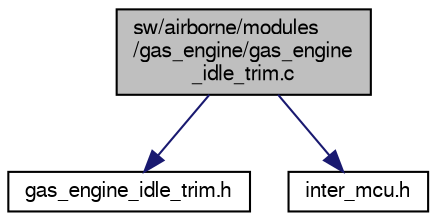 digraph "sw/airborne/modules/gas_engine/gas_engine_idle_trim.c"
{
  edge [fontname="FreeSans",fontsize="10",labelfontname="FreeSans",labelfontsize="10"];
  node [fontname="FreeSans",fontsize="10",shape=record];
  Node1 [label="sw/airborne/modules\l/gas_engine/gas_engine\l_idle_trim.c",height=0.2,width=0.4,color="black", fillcolor="grey75", style="filled", fontcolor="black"];
  Node1 -> Node2 [color="midnightblue",fontsize="10",style="solid",fontname="FreeSans"];
  Node2 [label="gas_engine_idle_trim.h",height=0.2,width=0.4,color="black", fillcolor="white", style="filled",URL="$gas__engine__idle__trim_8h.html",tooltip="handle idle throttle command and engine cut-off "];
  Node1 -> Node3 [color="midnightblue",fontsize="10",style="solid",fontname="FreeSans"];
  Node3 [label="inter_mcu.h",height=0.2,width=0.4,color="black", fillcolor="white", style="filled",URL="$inter__mcu_8h.html",tooltip="Communication between fbw and ap processes. "];
}
